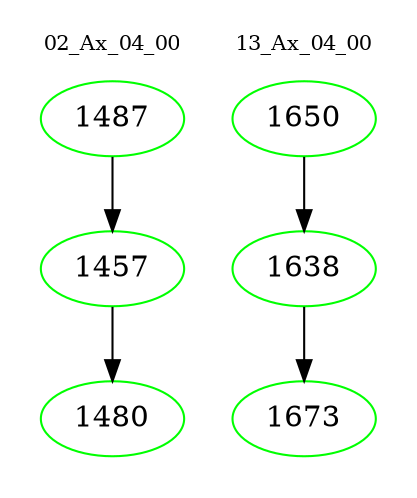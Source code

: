 digraph{
subgraph cluster_0 {
color = white
label = "02_Ax_04_00";
fontsize=10;
T0_1487 [label="1487", color="green"]
T0_1487 -> T0_1457 [color="black"]
T0_1457 [label="1457", color="green"]
T0_1457 -> T0_1480 [color="black"]
T0_1480 [label="1480", color="green"]
}
subgraph cluster_1 {
color = white
label = "13_Ax_04_00";
fontsize=10;
T1_1650 [label="1650", color="green"]
T1_1650 -> T1_1638 [color="black"]
T1_1638 [label="1638", color="green"]
T1_1638 -> T1_1673 [color="black"]
T1_1673 [label="1673", color="green"]
}
}
